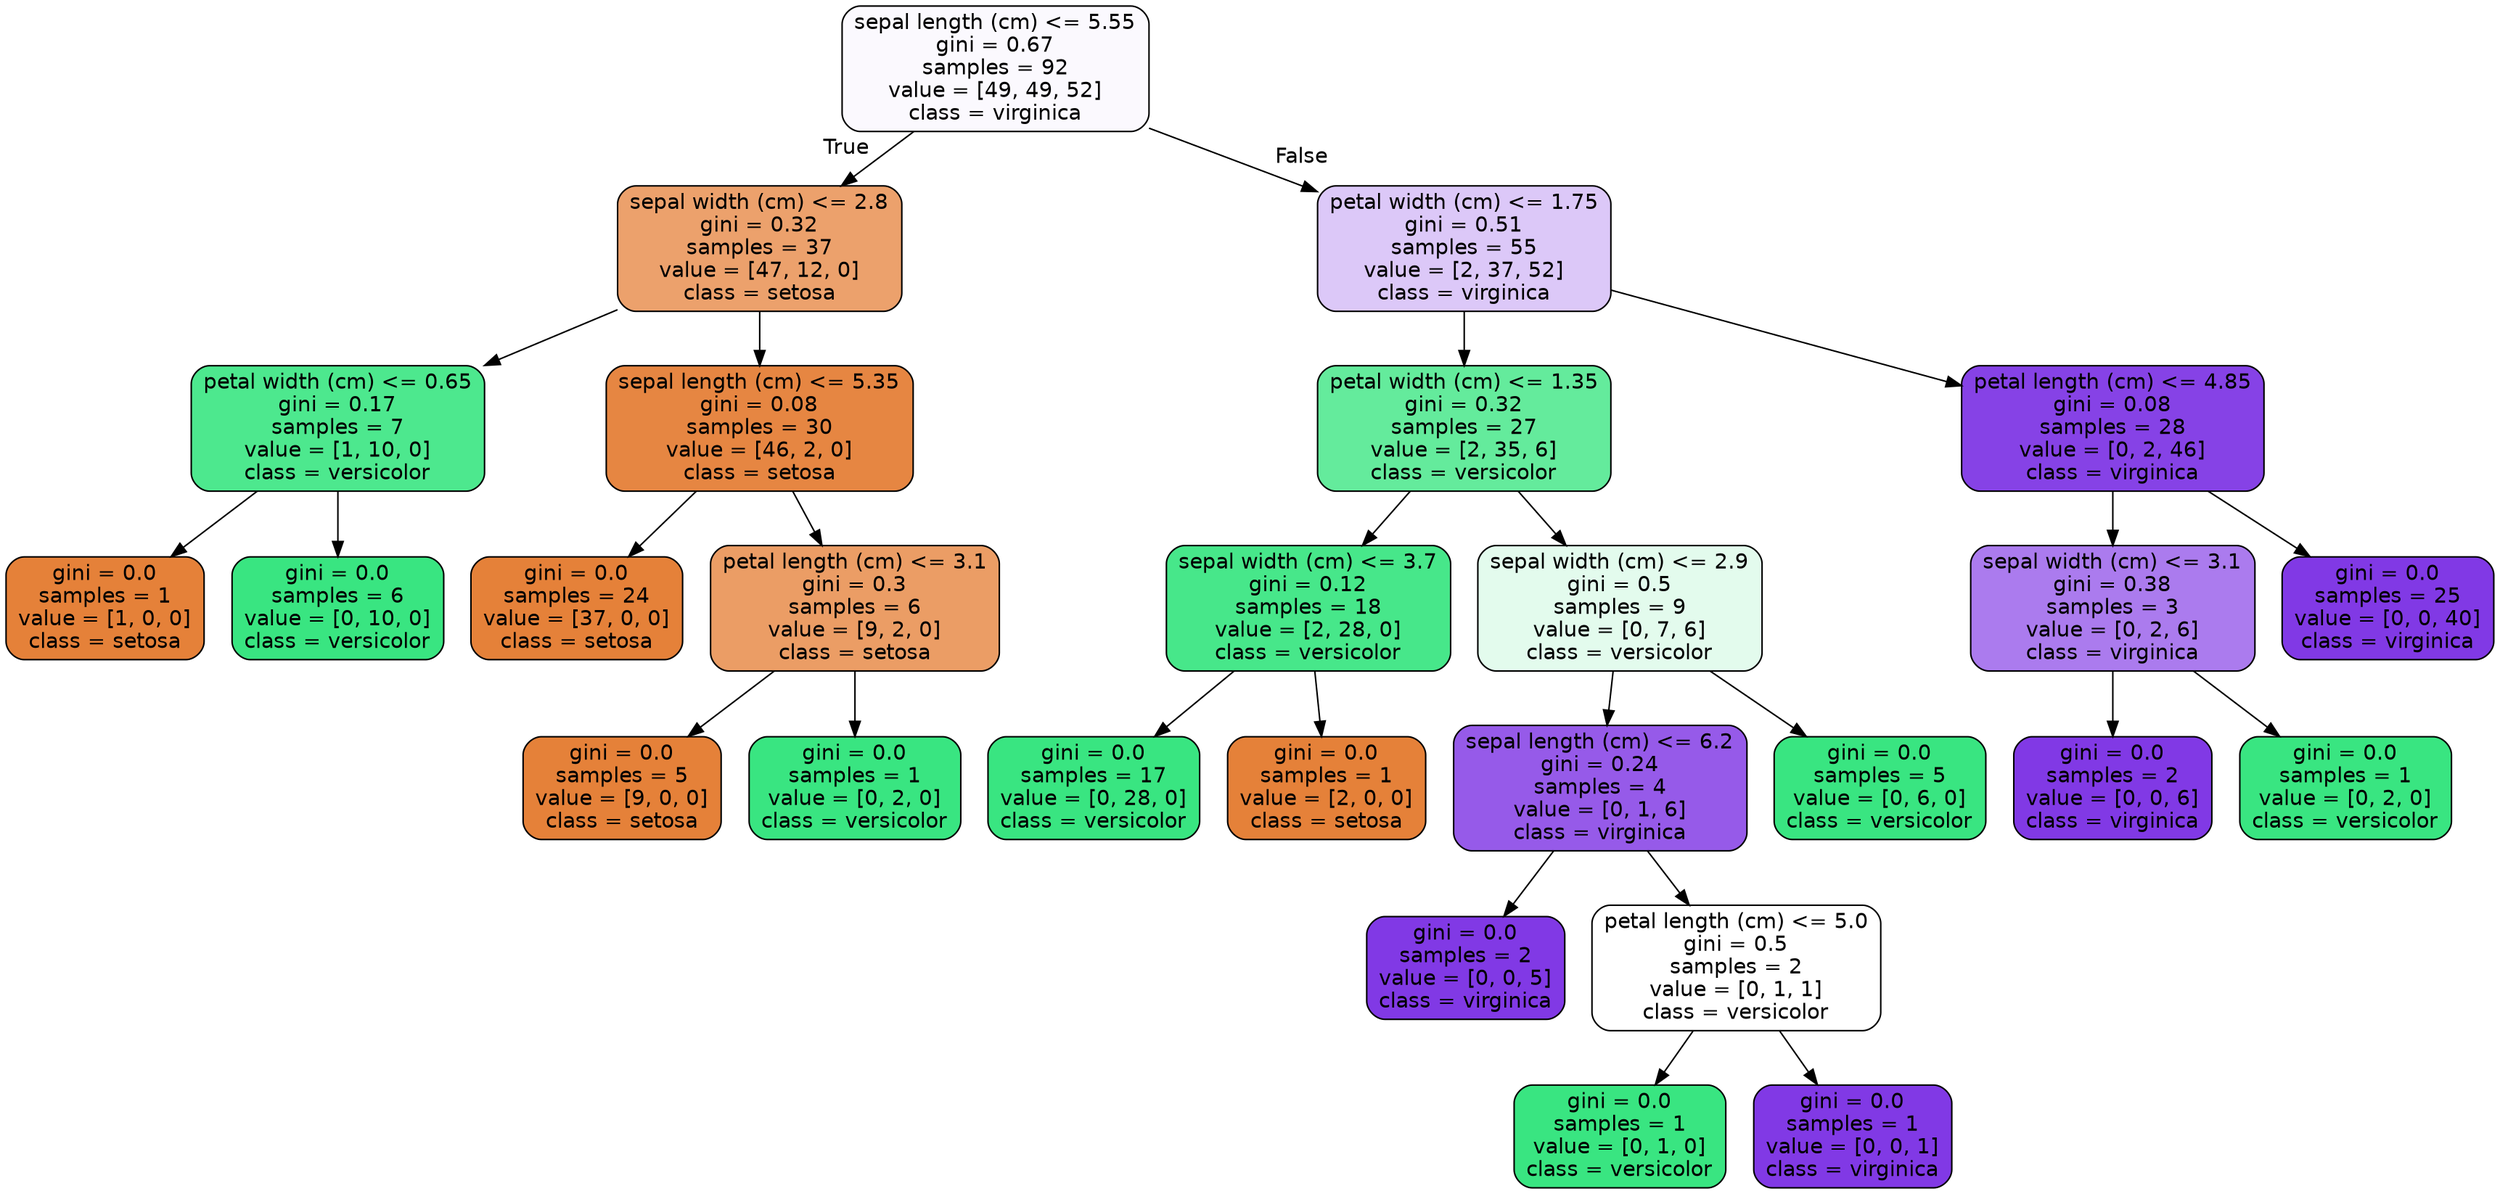 digraph Tree {
node [shape=box, style="filled, rounded", color="black", fontname=helvetica] ;
edge [fontname=helvetica] ;
0 [label="sepal length (cm) <= 5.55\ngini = 0.67\nsamples = 92\nvalue = [49, 49, 52]\nclass = virginica", fillcolor="#fbf9fe"] ;
1 [label="sepal width (cm) <= 2.8\ngini = 0.32\nsamples = 37\nvalue = [47, 12, 0]\nclass = setosa", fillcolor="#eca16c"] ;
0 -> 1 [labeldistance=2.5, labelangle=45, headlabel="True"] ;
2 [label="petal width (cm) <= 0.65\ngini = 0.17\nsamples = 7\nvalue = [1, 10, 0]\nclass = versicolor", fillcolor="#4de88e"] ;
1 -> 2 ;
3 [label="gini = 0.0\nsamples = 1\nvalue = [1, 0, 0]\nclass = setosa", fillcolor="#e58139"] ;
2 -> 3 ;
4 [label="gini = 0.0\nsamples = 6\nvalue = [0, 10, 0]\nclass = versicolor", fillcolor="#39e581"] ;
2 -> 4 ;
5 [label="sepal length (cm) <= 5.35\ngini = 0.08\nsamples = 30\nvalue = [46, 2, 0]\nclass = setosa", fillcolor="#e68642"] ;
1 -> 5 ;
6 [label="gini = 0.0\nsamples = 24\nvalue = [37, 0, 0]\nclass = setosa", fillcolor="#e58139"] ;
5 -> 6 ;
7 [label="petal length (cm) <= 3.1\ngini = 0.3\nsamples = 6\nvalue = [9, 2, 0]\nclass = setosa", fillcolor="#eb9d65"] ;
5 -> 7 ;
8 [label="gini = 0.0\nsamples = 5\nvalue = [9, 0, 0]\nclass = setosa", fillcolor="#e58139"] ;
7 -> 8 ;
9 [label="gini = 0.0\nsamples = 1\nvalue = [0, 2, 0]\nclass = versicolor", fillcolor="#39e581"] ;
7 -> 9 ;
10 [label="petal width (cm) <= 1.75\ngini = 0.51\nsamples = 55\nvalue = [2, 37, 52]\nclass = virginica", fillcolor="#dcc8f8"] ;
0 -> 10 [labeldistance=2.5, labelangle=-45, headlabel="False"] ;
11 [label="petal width (cm) <= 1.35\ngini = 0.32\nsamples = 27\nvalue = [2, 35, 6]\nclass = versicolor", fillcolor="#64eb9c"] ;
10 -> 11 ;
12 [label="sepal width (cm) <= 3.7\ngini = 0.12\nsamples = 18\nvalue = [2, 28, 0]\nclass = versicolor", fillcolor="#47e78a"] ;
11 -> 12 ;
13 [label="gini = 0.0\nsamples = 17\nvalue = [0, 28, 0]\nclass = versicolor", fillcolor="#39e581"] ;
12 -> 13 ;
14 [label="gini = 0.0\nsamples = 1\nvalue = [2, 0, 0]\nclass = setosa", fillcolor="#e58139"] ;
12 -> 14 ;
15 [label="sepal width (cm) <= 2.9\ngini = 0.5\nsamples = 9\nvalue = [0, 7, 6]\nclass = versicolor", fillcolor="#e3fbed"] ;
11 -> 15 ;
16 [label="sepal length (cm) <= 6.2\ngini = 0.24\nsamples = 4\nvalue = [0, 1, 6]\nclass = virginica", fillcolor="#965ae9"] ;
15 -> 16 ;
17 [label="gini = 0.0\nsamples = 2\nvalue = [0, 0, 5]\nclass = virginica", fillcolor="#8139e5"] ;
16 -> 17 ;
18 [label="petal length (cm) <= 5.0\ngini = 0.5\nsamples = 2\nvalue = [0, 1, 1]\nclass = versicolor", fillcolor="#ffffff"] ;
16 -> 18 ;
19 [label="gini = 0.0\nsamples = 1\nvalue = [0, 1, 0]\nclass = versicolor", fillcolor="#39e581"] ;
18 -> 19 ;
20 [label="gini = 0.0\nsamples = 1\nvalue = [0, 0, 1]\nclass = virginica", fillcolor="#8139e5"] ;
18 -> 20 ;
21 [label="gini = 0.0\nsamples = 5\nvalue = [0, 6, 0]\nclass = versicolor", fillcolor="#39e581"] ;
15 -> 21 ;
22 [label="petal length (cm) <= 4.85\ngini = 0.08\nsamples = 28\nvalue = [0, 2, 46]\nclass = virginica", fillcolor="#8642e6"] ;
10 -> 22 ;
23 [label="sepal width (cm) <= 3.1\ngini = 0.38\nsamples = 3\nvalue = [0, 2, 6]\nclass = virginica", fillcolor="#ab7bee"] ;
22 -> 23 ;
24 [label="gini = 0.0\nsamples = 2\nvalue = [0, 0, 6]\nclass = virginica", fillcolor="#8139e5"] ;
23 -> 24 ;
25 [label="gini = 0.0\nsamples = 1\nvalue = [0, 2, 0]\nclass = versicolor", fillcolor="#39e581"] ;
23 -> 25 ;
26 [label="gini = 0.0\nsamples = 25\nvalue = [0, 0, 40]\nclass = virginica", fillcolor="#8139e5"] ;
22 -> 26 ;
}